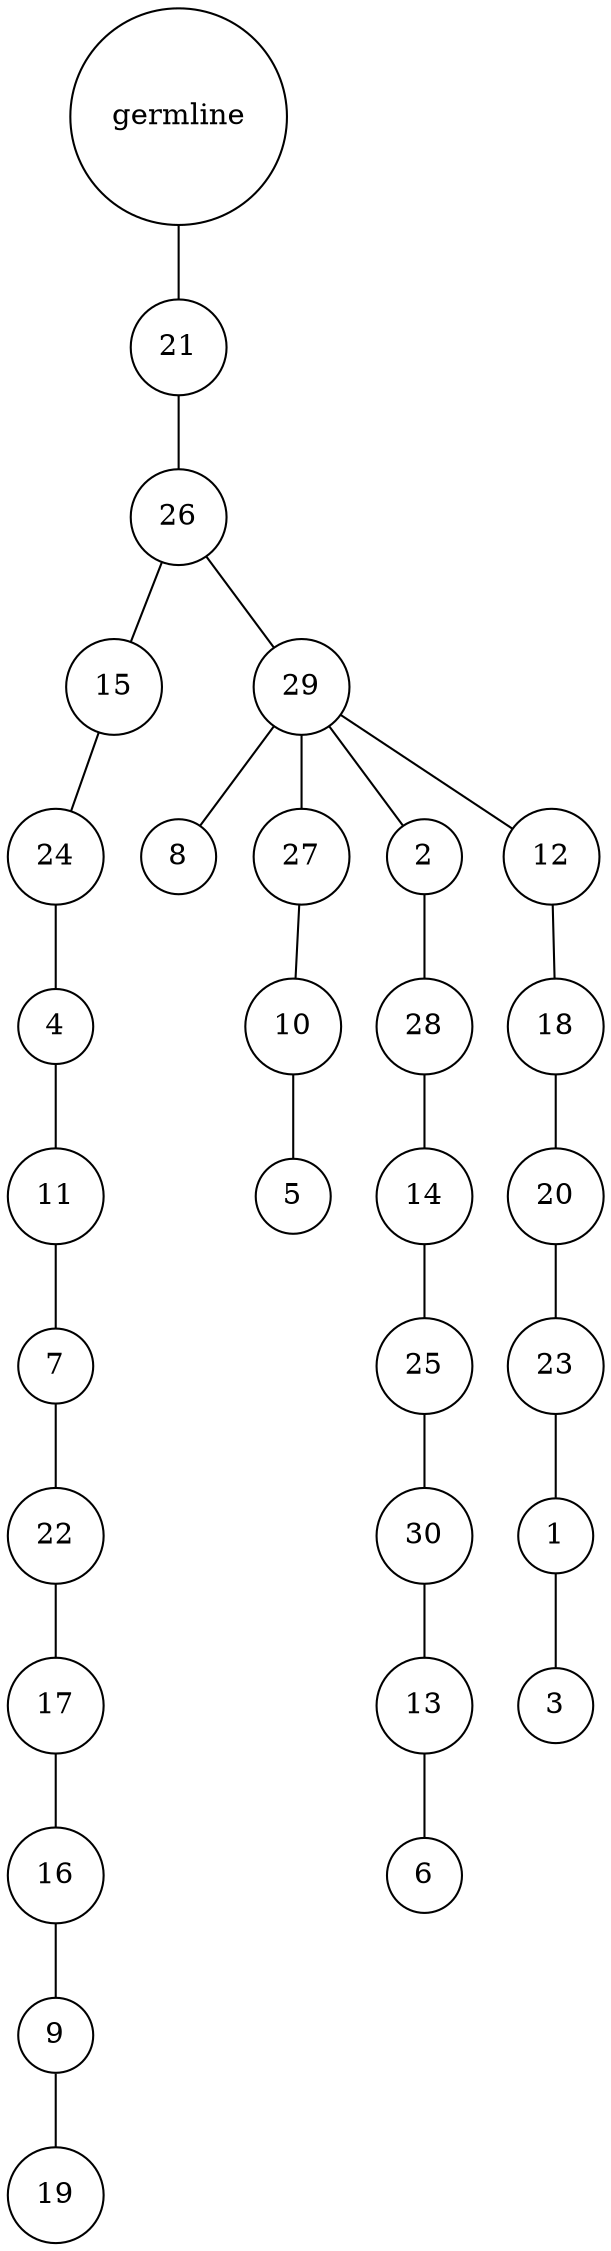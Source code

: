 graph {
	rankdir=UD;
	splines=line;
	node [shape=circle]
	"0x7f528c631430" [label="germline"];
	"0x7f528c631460" [label="21"];
	"0x7f528c631430" -- "0x7f528c631460" ;
	"0x7f528c631490" [label="26"];
	"0x7f528c631460" -- "0x7f528c631490" ;
	"0x7f528c6314c0" [label="15"];
	"0x7f528c631490" -- "0x7f528c6314c0" ;
	"0x7f528c6314f0" [label="24"];
	"0x7f528c6314c0" -- "0x7f528c6314f0" ;
	"0x7f528c631520" [label="4"];
	"0x7f528c6314f0" -- "0x7f528c631520" ;
	"0x7f528c631550" [label="11"];
	"0x7f528c631520" -- "0x7f528c631550" ;
	"0x7f528c631580" [label="7"];
	"0x7f528c631550" -- "0x7f528c631580" ;
	"0x7f528c6315b0" [label="22"];
	"0x7f528c631580" -- "0x7f528c6315b0" ;
	"0x7f528c6315e0" [label="17"];
	"0x7f528c6315b0" -- "0x7f528c6315e0" ;
	"0x7f528c631610" [label="16"];
	"0x7f528c6315e0" -- "0x7f528c631610" ;
	"0x7f528c631640" [label="9"];
	"0x7f528c631610" -- "0x7f528c631640" ;
	"0x7f528c631670" [label="19"];
	"0x7f528c631640" -- "0x7f528c631670" ;
	"0x7f528c6316a0" [label="29"];
	"0x7f528c631490" -- "0x7f528c6316a0" ;
	"0x7f528c6316d0" [label="8"];
	"0x7f528c6316a0" -- "0x7f528c6316d0" ;
	"0x7f528c631700" [label="27"];
	"0x7f528c6316a0" -- "0x7f528c631700" ;
	"0x7f528c631730" [label="10"];
	"0x7f528c631700" -- "0x7f528c631730" ;
	"0x7f528c631760" [label="5"];
	"0x7f528c631730" -- "0x7f528c631760" ;
	"0x7f528c631790" [label="2"];
	"0x7f528c6316a0" -- "0x7f528c631790" ;
	"0x7f528c6317c0" [label="28"];
	"0x7f528c631790" -- "0x7f528c6317c0" ;
	"0x7f528c6317f0" [label="14"];
	"0x7f528c6317c0" -- "0x7f528c6317f0" ;
	"0x7f528c631820" [label="25"];
	"0x7f528c6317f0" -- "0x7f528c631820" ;
	"0x7f528c631850" [label="30"];
	"0x7f528c631820" -- "0x7f528c631850" ;
	"0x7f528c631880" [label="13"];
	"0x7f528c631850" -- "0x7f528c631880" ;
	"0x7f528c6318b0" [label="6"];
	"0x7f528c631880" -- "0x7f528c6318b0" ;
	"0x7f528c6318e0" [label="12"];
	"0x7f528c6316a0" -- "0x7f528c6318e0" ;
	"0x7f528c631910" [label="18"];
	"0x7f528c6318e0" -- "0x7f528c631910" ;
	"0x7f528c631940" [label="20"];
	"0x7f528c631910" -- "0x7f528c631940" ;
	"0x7f528c631970" [label="23"];
	"0x7f528c631940" -- "0x7f528c631970" ;
	"0x7f528c6319a0" [label="1"];
	"0x7f528c631970" -- "0x7f528c6319a0" ;
	"0x7f528c6319d0" [label="3"];
	"0x7f528c6319a0" -- "0x7f528c6319d0" ;
}

